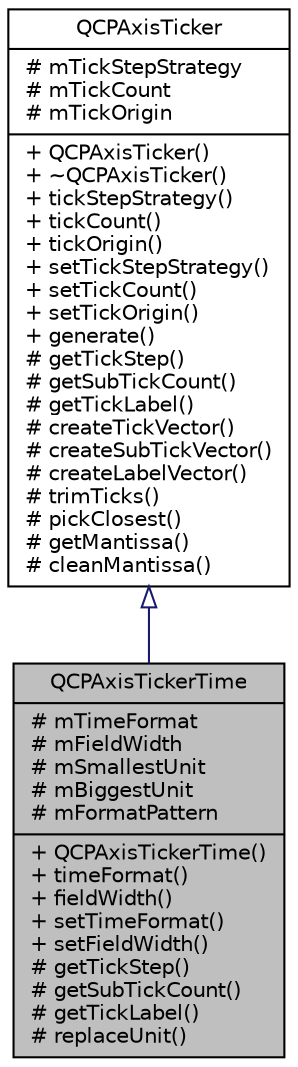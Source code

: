 digraph "QCPAxisTickerTime"
{
 // LATEX_PDF_SIZE
  edge [fontname="Helvetica",fontsize="10",labelfontname="Helvetica",labelfontsize="10"];
  node [fontname="Helvetica",fontsize="10",shape=record];
  Node1 [label="{QCPAxisTickerTime\n|# mTimeFormat\l# mFieldWidth\l# mSmallestUnit\l# mBiggestUnit\l# mFormatPattern\l|+ QCPAxisTickerTime()\l+ timeFormat()\l+ fieldWidth()\l+ setTimeFormat()\l+ setFieldWidth()\l# getTickStep()\l# getSubTickCount()\l# getTickLabel()\l# replaceUnit()\l}",height=0.2,width=0.4,color="black", fillcolor="grey75", style="filled", fontcolor="black",tooltip="Specialized axis ticker for time spans in units of milliseconds to days."];
  Node2 -> Node1 [dir="back",color="midnightblue",fontsize="10",style="solid",arrowtail="onormal",fontname="Helvetica"];
  Node2 [label="{QCPAxisTicker\n|# mTickStepStrategy\l# mTickCount\l# mTickOrigin\l|+ QCPAxisTicker()\l+ ~QCPAxisTicker()\l+ tickStepStrategy()\l+ tickCount()\l+ tickOrigin()\l+ setTickStepStrategy()\l+ setTickCount()\l+ setTickOrigin()\l+ generate()\l# getTickStep()\l# getSubTickCount()\l# getTickLabel()\l# createTickVector()\l# createSubTickVector()\l# createLabelVector()\l# trimTicks()\l# pickClosest()\l# getMantissa()\l# cleanMantissa()\l}",height=0.2,width=0.4,color="black", fillcolor="white", style="filled",URL="$classQCPAxisTicker.html",tooltip="The base class tick generator used by QCPAxis to create tick positions and tick labels."];
}
